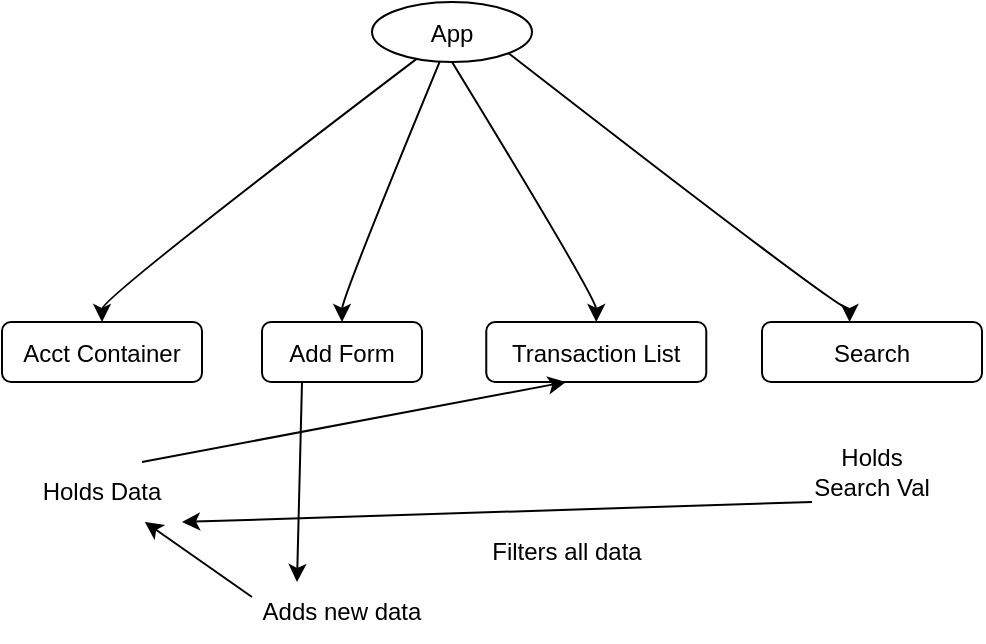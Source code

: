 <mxfile>
    <diagram id="TxnL7NMYBrK-qWNxaeqL" name="Page-1">
        <mxGraphModel dx="648" dy="520" grid="1" gridSize="10" guides="1" tooltips="1" connect="1" arrows="1" fold="1" page="1" pageScale="1" pageWidth="850" pageHeight="1100" math="0" shadow="0">
            <root>
                <mxCell id="0"/>
                <mxCell id="1" parent="0"/>
                <mxCell id="2" value="App" style="ellipse" vertex="1" parent="1">
                    <mxGeometry x="345" y="90" width="80" height="30" as="geometry"/>
                </mxCell>
                <mxCell id="3" value="Acct Container" style="rounded=1;" vertex="1" parent="1">
                    <mxGeometry x="160" y="250" width="100" height="30" as="geometry"/>
                </mxCell>
                <mxCell id="4" value="" style="curved=1;noEdgeStyle=1;orthogonal=1;" edge="1" source="2" target="3" parent="1">
                    <mxGeometry relative="1" as="geometry">
                        <Array as="points">
                            <mxPoint x="210" y="238"/>
                        </Array>
                    </mxGeometry>
                </mxCell>
                <mxCell id="19" style="edgeStyle=none;html=1;exitX=0.25;exitY=1;exitDx=0;exitDy=0;entryX=0.25;entryY=0;entryDx=0;entryDy=0;" edge="1" parent="1" source="7" target="18">
                    <mxGeometry relative="1" as="geometry"/>
                </mxCell>
                <mxCell id="7" value="Add Form" style="rounded=1;" vertex="1" parent="1">
                    <mxGeometry x="290" y="250" width="80" height="30" as="geometry"/>
                </mxCell>
                <mxCell id="8" value="" style="curved=1;noEdgeStyle=1;orthogonal=1;" edge="1" source="2" target="7" parent="1">
                    <mxGeometry relative="1" as="geometry">
                        <Array as="points">
                            <mxPoint x="330" y="238"/>
                        </Array>
                    </mxGeometry>
                </mxCell>
                <mxCell id="9" value="Transaction List" style="rounded=1;" vertex="1" parent="1">
                    <mxGeometry x="402.133" y="250" width="110" height="30" as="geometry"/>
                </mxCell>
                <mxCell id="10" value="" style="curved=1;noEdgeStyle=1;orthogonal=1;exitX=0.5;exitY=1;exitDx=0;exitDy=0;" edge="1" source="2" target="9" parent="1">
                    <mxGeometry relative="1" as="geometry">
                        <Array as="points">
                            <mxPoint x="457.133" y="238"/>
                        </Array>
                    </mxGeometry>
                </mxCell>
                <mxCell id="11" value="Search" style="rounded=1;" vertex="1" parent="1">
                    <mxGeometry x="540.003" y="250" width="110" height="30" as="geometry"/>
                </mxCell>
                <mxCell id="12" value="" style="curved=1;noEdgeStyle=1;orthogonal=1;exitX=1;exitY=1;exitDx=0;exitDy=0;" edge="1" parent="1" target="11" source="2">
                    <mxGeometry relative="1" as="geometry">
                        <mxPoint x="480.003" y="157.183" as="sourcePoint"/>
                        <Array as="points">
                            <mxPoint x="583.803" y="248"/>
                        </Array>
                    </mxGeometry>
                </mxCell>
                <mxCell id="14" style="edgeStyle=none;html=1;exitX=0.75;exitY=0;exitDx=0;exitDy=0;entryX=0.362;entryY=1;entryDx=0;entryDy=0;entryPerimeter=0;" edge="1" parent="1" source="13" target="9">
                    <mxGeometry relative="1" as="geometry">
                        <mxPoint x="220" y="300" as="targetPoint"/>
                    </mxGeometry>
                </mxCell>
                <mxCell id="13" value="Holds Data" style="text;strokeColor=none;align=center;fillColor=none;html=1;verticalAlign=middle;whiteSpace=wrap;rounded=0;" vertex="1" parent="1">
                    <mxGeometry x="170" y="320" width="80" height="30" as="geometry"/>
                </mxCell>
                <mxCell id="16" style="edgeStyle=none;html=1;exitX=0;exitY=1;exitDx=0;exitDy=0;" edge="1" parent="1" source="15">
                    <mxGeometry relative="1" as="geometry">
                        <mxPoint x="250" y="350" as="targetPoint"/>
                    </mxGeometry>
                </mxCell>
                <mxCell id="15" value="Holds Search Val" style="text;strokeColor=none;align=center;fillColor=none;html=1;verticalAlign=middle;whiteSpace=wrap;rounded=0;" vertex="1" parent="1">
                    <mxGeometry x="565" y="310" width="60" height="30" as="geometry"/>
                </mxCell>
                <mxCell id="17" value="Filters all data" style="text;strokeColor=none;align=center;fillColor=none;html=1;verticalAlign=middle;whiteSpace=wrap;rounded=0;" vertex="1" parent="1">
                    <mxGeometry x="395" y="350" width="95" height="30" as="geometry"/>
                </mxCell>
                <mxCell id="20" style="edgeStyle=none;html=1;exitX=0;exitY=0.25;exitDx=0;exitDy=0;" edge="1" parent="1" source="18" target="13">
                    <mxGeometry relative="1" as="geometry"/>
                </mxCell>
                <mxCell id="18" value="Adds new data" style="text;strokeColor=none;align=center;fillColor=none;html=1;verticalAlign=middle;whiteSpace=wrap;rounded=0;" vertex="1" parent="1">
                    <mxGeometry x="285" y="380" width="90" height="30" as="geometry"/>
                </mxCell>
            </root>
        </mxGraphModel>
    </diagram>
</mxfile>